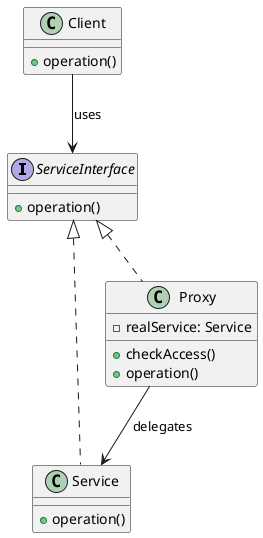 @startuml
interface ServiceInterface {
    + operation()
}

class Service {
    + operation()
}

class Proxy {
    - realService: Service
    + checkAccess()
    + operation()
}

class Client {
    + operation()
}

ServiceInterface <|.. Service
ServiceInterface <|.. Proxy
Client --> ServiceInterface : uses
Proxy --> Service : delegates
@enduml

